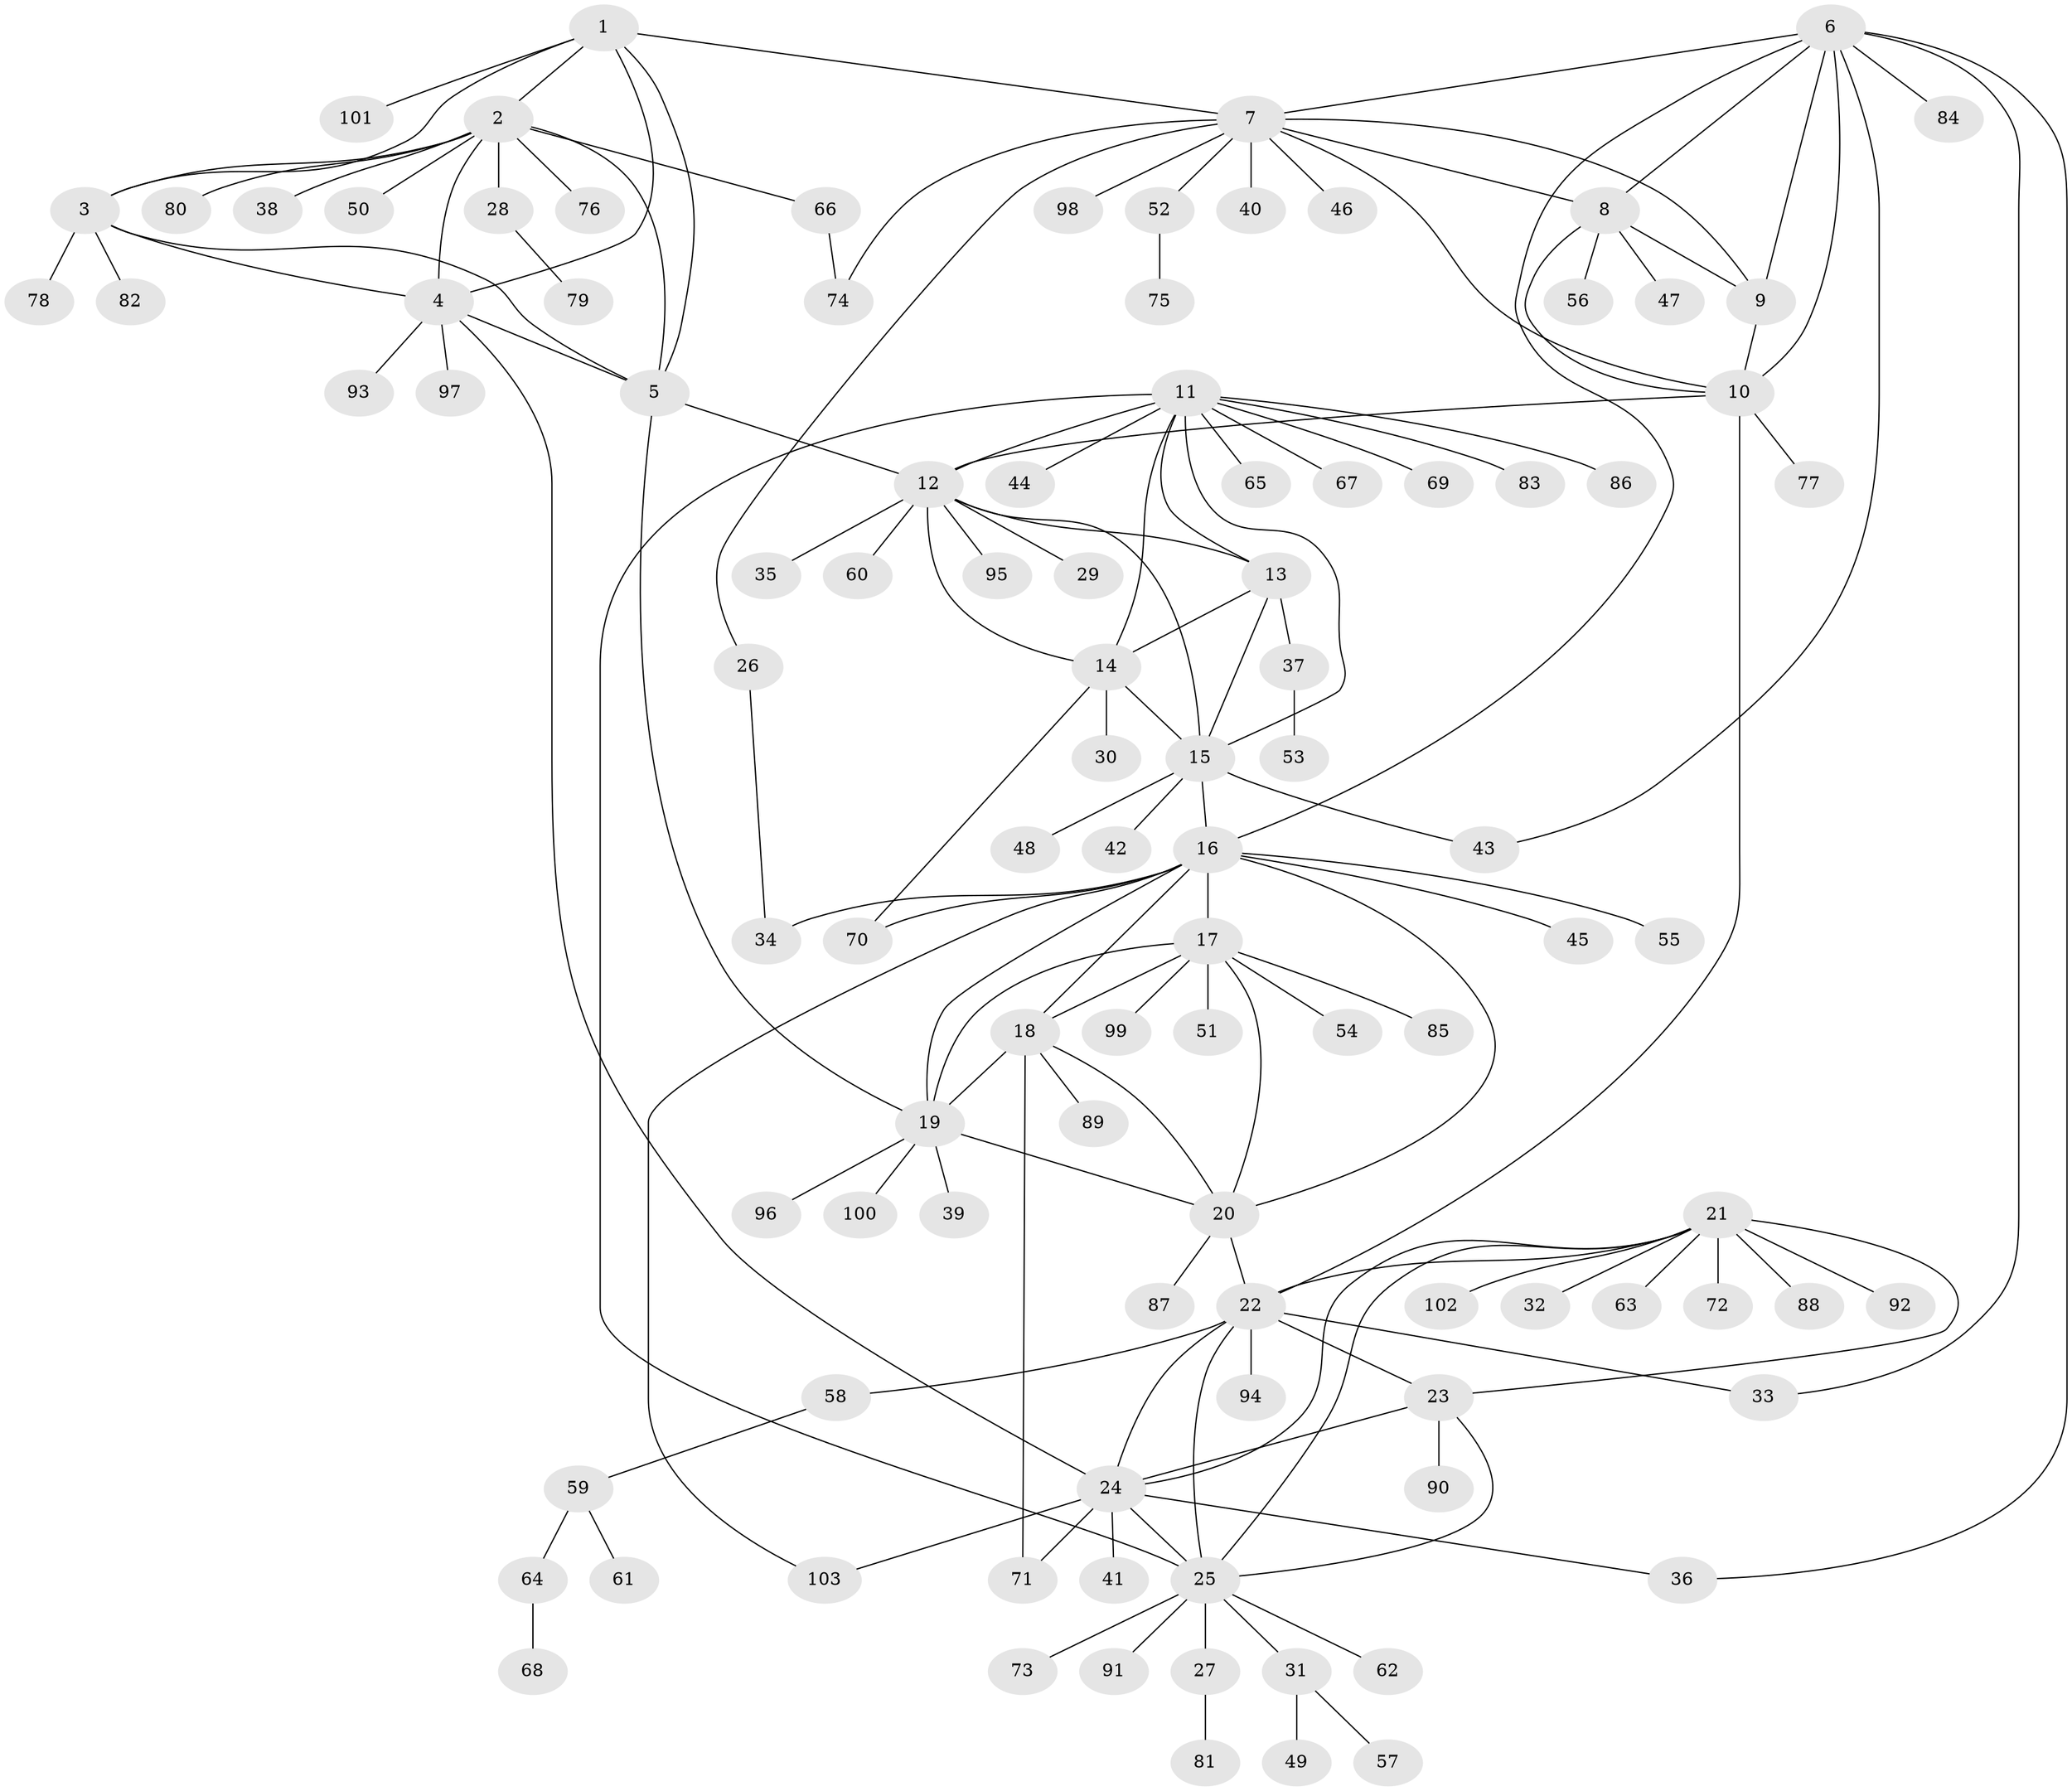 // Generated by graph-tools (version 1.1) at 2025/37/03/09/25 02:37:37]
// undirected, 103 vertices, 146 edges
graph export_dot {
graph [start="1"]
  node [color=gray90,style=filled];
  1;
  2;
  3;
  4;
  5;
  6;
  7;
  8;
  9;
  10;
  11;
  12;
  13;
  14;
  15;
  16;
  17;
  18;
  19;
  20;
  21;
  22;
  23;
  24;
  25;
  26;
  27;
  28;
  29;
  30;
  31;
  32;
  33;
  34;
  35;
  36;
  37;
  38;
  39;
  40;
  41;
  42;
  43;
  44;
  45;
  46;
  47;
  48;
  49;
  50;
  51;
  52;
  53;
  54;
  55;
  56;
  57;
  58;
  59;
  60;
  61;
  62;
  63;
  64;
  65;
  66;
  67;
  68;
  69;
  70;
  71;
  72;
  73;
  74;
  75;
  76;
  77;
  78;
  79;
  80;
  81;
  82;
  83;
  84;
  85;
  86;
  87;
  88;
  89;
  90;
  91;
  92;
  93;
  94;
  95;
  96;
  97;
  98;
  99;
  100;
  101;
  102;
  103;
  1 -- 2;
  1 -- 3;
  1 -- 4;
  1 -- 5;
  1 -- 7;
  1 -- 101;
  2 -- 3;
  2 -- 4;
  2 -- 5;
  2 -- 28;
  2 -- 38;
  2 -- 50;
  2 -- 66;
  2 -- 76;
  2 -- 80;
  3 -- 4;
  3 -- 5;
  3 -- 78;
  3 -- 82;
  4 -- 5;
  4 -- 24;
  4 -- 93;
  4 -- 97;
  5 -- 12;
  5 -- 19;
  6 -- 7;
  6 -- 8;
  6 -- 9;
  6 -- 10;
  6 -- 16;
  6 -- 33;
  6 -- 36;
  6 -- 43;
  6 -- 84;
  7 -- 8;
  7 -- 9;
  7 -- 10;
  7 -- 26;
  7 -- 40;
  7 -- 46;
  7 -- 52;
  7 -- 74;
  7 -- 98;
  8 -- 9;
  8 -- 10;
  8 -- 47;
  8 -- 56;
  9 -- 10;
  10 -- 12;
  10 -- 22;
  10 -- 77;
  11 -- 12;
  11 -- 13;
  11 -- 14;
  11 -- 15;
  11 -- 25;
  11 -- 44;
  11 -- 65;
  11 -- 67;
  11 -- 69;
  11 -- 83;
  11 -- 86;
  12 -- 13;
  12 -- 14;
  12 -- 15;
  12 -- 29;
  12 -- 35;
  12 -- 60;
  12 -- 95;
  13 -- 14;
  13 -- 15;
  13 -- 37;
  14 -- 15;
  14 -- 30;
  14 -- 70;
  15 -- 16;
  15 -- 42;
  15 -- 43;
  15 -- 48;
  16 -- 17;
  16 -- 18;
  16 -- 19;
  16 -- 20;
  16 -- 34;
  16 -- 45;
  16 -- 55;
  16 -- 70;
  16 -- 103;
  17 -- 18;
  17 -- 19;
  17 -- 20;
  17 -- 51;
  17 -- 54;
  17 -- 85;
  17 -- 99;
  18 -- 19;
  18 -- 20;
  18 -- 71;
  18 -- 89;
  19 -- 20;
  19 -- 39;
  19 -- 96;
  19 -- 100;
  20 -- 22;
  20 -- 87;
  21 -- 22;
  21 -- 23;
  21 -- 24;
  21 -- 25;
  21 -- 32;
  21 -- 63;
  21 -- 72;
  21 -- 88;
  21 -- 92;
  21 -- 102;
  22 -- 23;
  22 -- 24;
  22 -- 25;
  22 -- 33;
  22 -- 58;
  22 -- 94;
  23 -- 24;
  23 -- 25;
  23 -- 90;
  24 -- 25;
  24 -- 36;
  24 -- 41;
  24 -- 71;
  24 -- 103;
  25 -- 27;
  25 -- 31;
  25 -- 62;
  25 -- 73;
  25 -- 91;
  26 -- 34;
  27 -- 81;
  28 -- 79;
  31 -- 49;
  31 -- 57;
  37 -- 53;
  52 -- 75;
  58 -- 59;
  59 -- 61;
  59 -- 64;
  64 -- 68;
  66 -- 74;
}
